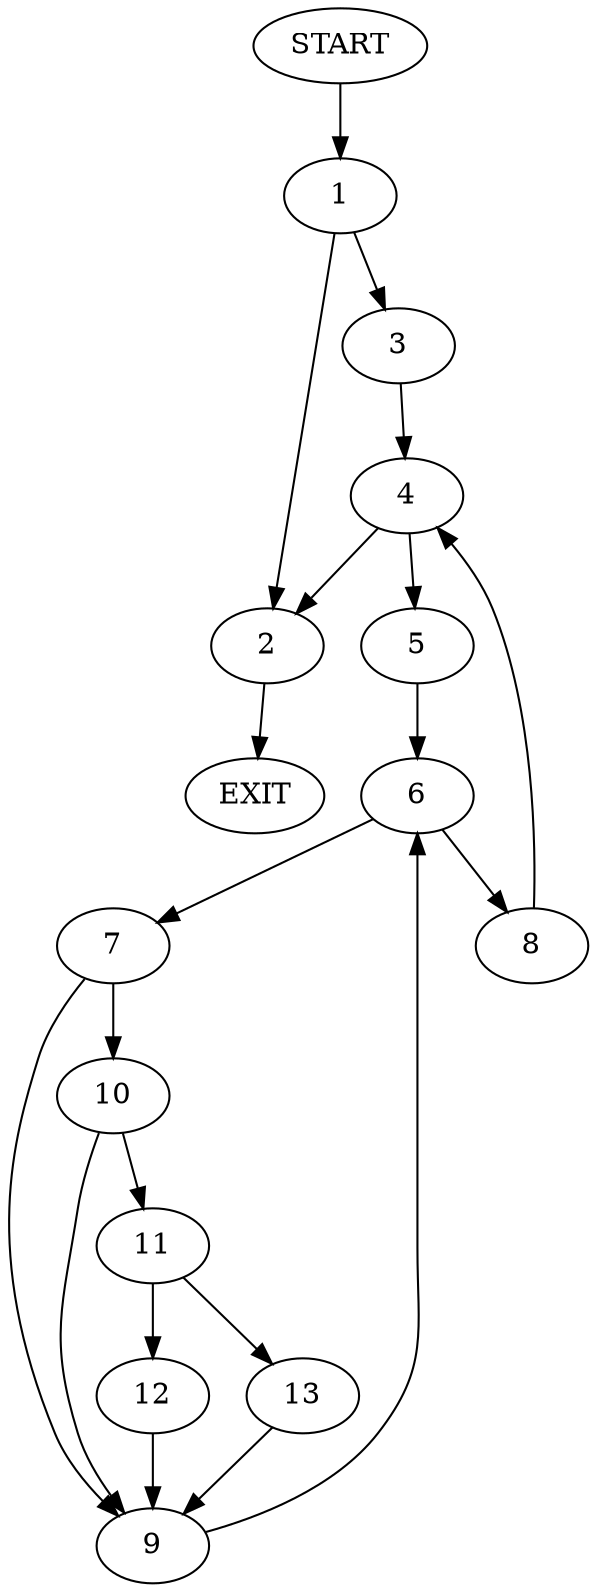 digraph {
0 [label="START"]
14 [label="EXIT"]
0 -> 1
1 -> 2
1 -> 3
2 -> 14
3 -> 4
4 -> 2
4 -> 5
5 -> 6
6 -> 7
6 -> 8
8 -> 4
7 -> 9
7 -> 10
9 -> 6
10 -> 11
10 -> 9
11 -> 12
11 -> 13
12 -> 9
13 -> 9
}
